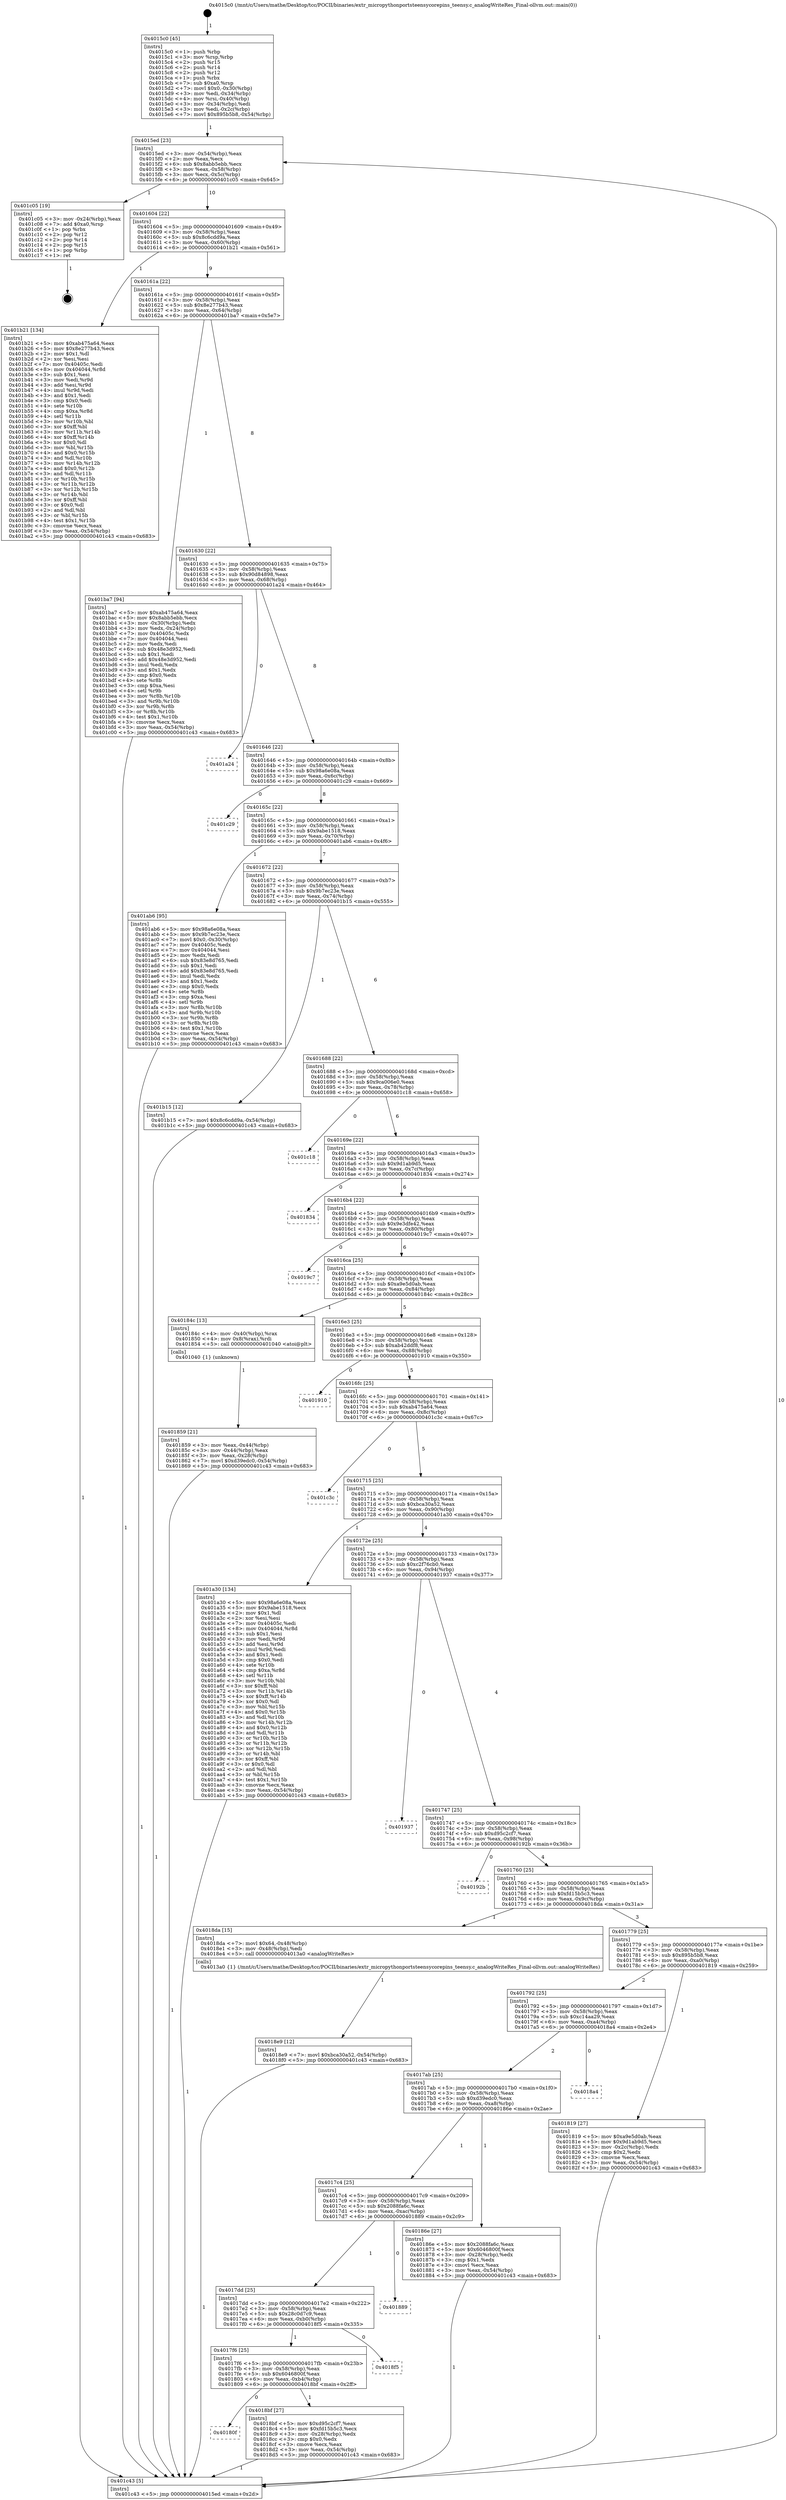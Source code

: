 digraph "0x4015c0" {
  label = "0x4015c0 (/mnt/c/Users/mathe/Desktop/tcc/POCII/binaries/extr_micropythonportsteensycorepins_teensy.c_analogWriteRes_Final-ollvm.out::main(0))"
  labelloc = "t"
  node[shape=record]

  Entry [label="",width=0.3,height=0.3,shape=circle,fillcolor=black,style=filled]
  "0x4015ed" [label="{
     0x4015ed [23]\l
     | [instrs]\l
     &nbsp;&nbsp;0x4015ed \<+3\>: mov -0x54(%rbp),%eax\l
     &nbsp;&nbsp;0x4015f0 \<+2\>: mov %eax,%ecx\l
     &nbsp;&nbsp;0x4015f2 \<+6\>: sub $0x8abb5ebb,%ecx\l
     &nbsp;&nbsp;0x4015f8 \<+3\>: mov %eax,-0x58(%rbp)\l
     &nbsp;&nbsp;0x4015fb \<+3\>: mov %ecx,-0x5c(%rbp)\l
     &nbsp;&nbsp;0x4015fe \<+6\>: je 0000000000401c05 \<main+0x645\>\l
  }"]
  "0x401c05" [label="{
     0x401c05 [19]\l
     | [instrs]\l
     &nbsp;&nbsp;0x401c05 \<+3\>: mov -0x24(%rbp),%eax\l
     &nbsp;&nbsp;0x401c08 \<+7\>: add $0xa0,%rsp\l
     &nbsp;&nbsp;0x401c0f \<+1\>: pop %rbx\l
     &nbsp;&nbsp;0x401c10 \<+2\>: pop %r12\l
     &nbsp;&nbsp;0x401c12 \<+2\>: pop %r14\l
     &nbsp;&nbsp;0x401c14 \<+2\>: pop %r15\l
     &nbsp;&nbsp;0x401c16 \<+1\>: pop %rbp\l
     &nbsp;&nbsp;0x401c17 \<+1\>: ret\l
  }"]
  "0x401604" [label="{
     0x401604 [22]\l
     | [instrs]\l
     &nbsp;&nbsp;0x401604 \<+5\>: jmp 0000000000401609 \<main+0x49\>\l
     &nbsp;&nbsp;0x401609 \<+3\>: mov -0x58(%rbp),%eax\l
     &nbsp;&nbsp;0x40160c \<+5\>: sub $0x8c6cdd9a,%eax\l
     &nbsp;&nbsp;0x401611 \<+3\>: mov %eax,-0x60(%rbp)\l
     &nbsp;&nbsp;0x401614 \<+6\>: je 0000000000401b21 \<main+0x561\>\l
  }"]
  Exit [label="",width=0.3,height=0.3,shape=circle,fillcolor=black,style=filled,peripheries=2]
  "0x401b21" [label="{
     0x401b21 [134]\l
     | [instrs]\l
     &nbsp;&nbsp;0x401b21 \<+5\>: mov $0xab475a64,%eax\l
     &nbsp;&nbsp;0x401b26 \<+5\>: mov $0x8e277b43,%ecx\l
     &nbsp;&nbsp;0x401b2b \<+2\>: mov $0x1,%dl\l
     &nbsp;&nbsp;0x401b2d \<+2\>: xor %esi,%esi\l
     &nbsp;&nbsp;0x401b2f \<+7\>: mov 0x40405c,%edi\l
     &nbsp;&nbsp;0x401b36 \<+8\>: mov 0x404044,%r8d\l
     &nbsp;&nbsp;0x401b3e \<+3\>: sub $0x1,%esi\l
     &nbsp;&nbsp;0x401b41 \<+3\>: mov %edi,%r9d\l
     &nbsp;&nbsp;0x401b44 \<+3\>: add %esi,%r9d\l
     &nbsp;&nbsp;0x401b47 \<+4\>: imul %r9d,%edi\l
     &nbsp;&nbsp;0x401b4b \<+3\>: and $0x1,%edi\l
     &nbsp;&nbsp;0x401b4e \<+3\>: cmp $0x0,%edi\l
     &nbsp;&nbsp;0x401b51 \<+4\>: sete %r10b\l
     &nbsp;&nbsp;0x401b55 \<+4\>: cmp $0xa,%r8d\l
     &nbsp;&nbsp;0x401b59 \<+4\>: setl %r11b\l
     &nbsp;&nbsp;0x401b5d \<+3\>: mov %r10b,%bl\l
     &nbsp;&nbsp;0x401b60 \<+3\>: xor $0xff,%bl\l
     &nbsp;&nbsp;0x401b63 \<+3\>: mov %r11b,%r14b\l
     &nbsp;&nbsp;0x401b66 \<+4\>: xor $0xff,%r14b\l
     &nbsp;&nbsp;0x401b6a \<+3\>: xor $0x0,%dl\l
     &nbsp;&nbsp;0x401b6d \<+3\>: mov %bl,%r15b\l
     &nbsp;&nbsp;0x401b70 \<+4\>: and $0x0,%r15b\l
     &nbsp;&nbsp;0x401b74 \<+3\>: and %dl,%r10b\l
     &nbsp;&nbsp;0x401b77 \<+3\>: mov %r14b,%r12b\l
     &nbsp;&nbsp;0x401b7a \<+4\>: and $0x0,%r12b\l
     &nbsp;&nbsp;0x401b7e \<+3\>: and %dl,%r11b\l
     &nbsp;&nbsp;0x401b81 \<+3\>: or %r10b,%r15b\l
     &nbsp;&nbsp;0x401b84 \<+3\>: or %r11b,%r12b\l
     &nbsp;&nbsp;0x401b87 \<+3\>: xor %r12b,%r15b\l
     &nbsp;&nbsp;0x401b8a \<+3\>: or %r14b,%bl\l
     &nbsp;&nbsp;0x401b8d \<+3\>: xor $0xff,%bl\l
     &nbsp;&nbsp;0x401b90 \<+3\>: or $0x0,%dl\l
     &nbsp;&nbsp;0x401b93 \<+2\>: and %dl,%bl\l
     &nbsp;&nbsp;0x401b95 \<+3\>: or %bl,%r15b\l
     &nbsp;&nbsp;0x401b98 \<+4\>: test $0x1,%r15b\l
     &nbsp;&nbsp;0x401b9c \<+3\>: cmovne %ecx,%eax\l
     &nbsp;&nbsp;0x401b9f \<+3\>: mov %eax,-0x54(%rbp)\l
     &nbsp;&nbsp;0x401ba2 \<+5\>: jmp 0000000000401c43 \<main+0x683\>\l
  }"]
  "0x40161a" [label="{
     0x40161a [22]\l
     | [instrs]\l
     &nbsp;&nbsp;0x40161a \<+5\>: jmp 000000000040161f \<main+0x5f\>\l
     &nbsp;&nbsp;0x40161f \<+3\>: mov -0x58(%rbp),%eax\l
     &nbsp;&nbsp;0x401622 \<+5\>: sub $0x8e277b43,%eax\l
     &nbsp;&nbsp;0x401627 \<+3\>: mov %eax,-0x64(%rbp)\l
     &nbsp;&nbsp;0x40162a \<+6\>: je 0000000000401ba7 \<main+0x5e7\>\l
  }"]
  "0x4018e9" [label="{
     0x4018e9 [12]\l
     | [instrs]\l
     &nbsp;&nbsp;0x4018e9 \<+7\>: movl $0xbca30a52,-0x54(%rbp)\l
     &nbsp;&nbsp;0x4018f0 \<+5\>: jmp 0000000000401c43 \<main+0x683\>\l
  }"]
  "0x401ba7" [label="{
     0x401ba7 [94]\l
     | [instrs]\l
     &nbsp;&nbsp;0x401ba7 \<+5\>: mov $0xab475a64,%eax\l
     &nbsp;&nbsp;0x401bac \<+5\>: mov $0x8abb5ebb,%ecx\l
     &nbsp;&nbsp;0x401bb1 \<+3\>: mov -0x30(%rbp),%edx\l
     &nbsp;&nbsp;0x401bb4 \<+3\>: mov %edx,-0x24(%rbp)\l
     &nbsp;&nbsp;0x401bb7 \<+7\>: mov 0x40405c,%edx\l
     &nbsp;&nbsp;0x401bbe \<+7\>: mov 0x404044,%esi\l
     &nbsp;&nbsp;0x401bc5 \<+2\>: mov %edx,%edi\l
     &nbsp;&nbsp;0x401bc7 \<+6\>: sub $0x48e3d952,%edi\l
     &nbsp;&nbsp;0x401bcd \<+3\>: sub $0x1,%edi\l
     &nbsp;&nbsp;0x401bd0 \<+6\>: add $0x48e3d952,%edi\l
     &nbsp;&nbsp;0x401bd6 \<+3\>: imul %edi,%edx\l
     &nbsp;&nbsp;0x401bd9 \<+3\>: and $0x1,%edx\l
     &nbsp;&nbsp;0x401bdc \<+3\>: cmp $0x0,%edx\l
     &nbsp;&nbsp;0x401bdf \<+4\>: sete %r8b\l
     &nbsp;&nbsp;0x401be3 \<+3\>: cmp $0xa,%esi\l
     &nbsp;&nbsp;0x401be6 \<+4\>: setl %r9b\l
     &nbsp;&nbsp;0x401bea \<+3\>: mov %r8b,%r10b\l
     &nbsp;&nbsp;0x401bed \<+3\>: and %r9b,%r10b\l
     &nbsp;&nbsp;0x401bf0 \<+3\>: xor %r9b,%r8b\l
     &nbsp;&nbsp;0x401bf3 \<+3\>: or %r8b,%r10b\l
     &nbsp;&nbsp;0x401bf6 \<+4\>: test $0x1,%r10b\l
     &nbsp;&nbsp;0x401bfa \<+3\>: cmovne %ecx,%eax\l
     &nbsp;&nbsp;0x401bfd \<+3\>: mov %eax,-0x54(%rbp)\l
     &nbsp;&nbsp;0x401c00 \<+5\>: jmp 0000000000401c43 \<main+0x683\>\l
  }"]
  "0x401630" [label="{
     0x401630 [22]\l
     | [instrs]\l
     &nbsp;&nbsp;0x401630 \<+5\>: jmp 0000000000401635 \<main+0x75\>\l
     &nbsp;&nbsp;0x401635 \<+3\>: mov -0x58(%rbp),%eax\l
     &nbsp;&nbsp;0x401638 \<+5\>: sub $0x90d84898,%eax\l
     &nbsp;&nbsp;0x40163d \<+3\>: mov %eax,-0x68(%rbp)\l
     &nbsp;&nbsp;0x401640 \<+6\>: je 0000000000401a24 \<main+0x464\>\l
  }"]
  "0x40180f" [label="{
     0x40180f\l
  }", style=dashed]
  "0x401a24" [label="{
     0x401a24\l
  }", style=dashed]
  "0x401646" [label="{
     0x401646 [22]\l
     | [instrs]\l
     &nbsp;&nbsp;0x401646 \<+5\>: jmp 000000000040164b \<main+0x8b\>\l
     &nbsp;&nbsp;0x40164b \<+3\>: mov -0x58(%rbp),%eax\l
     &nbsp;&nbsp;0x40164e \<+5\>: sub $0x98a6e08a,%eax\l
     &nbsp;&nbsp;0x401653 \<+3\>: mov %eax,-0x6c(%rbp)\l
     &nbsp;&nbsp;0x401656 \<+6\>: je 0000000000401c29 \<main+0x669\>\l
  }"]
  "0x4018bf" [label="{
     0x4018bf [27]\l
     | [instrs]\l
     &nbsp;&nbsp;0x4018bf \<+5\>: mov $0xd95c2cf7,%eax\l
     &nbsp;&nbsp;0x4018c4 \<+5\>: mov $0xfd15b5c3,%ecx\l
     &nbsp;&nbsp;0x4018c9 \<+3\>: mov -0x28(%rbp),%edx\l
     &nbsp;&nbsp;0x4018cc \<+3\>: cmp $0x0,%edx\l
     &nbsp;&nbsp;0x4018cf \<+3\>: cmove %ecx,%eax\l
     &nbsp;&nbsp;0x4018d2 \<+3\>: mov %eax,-0x54(%rbp)\l
     &nbsp;&nbsp;0x4018d5 \<+5\>: jmp 0000000000401c43 \<main+0x683\>\l
  }"]
  "0x401c29" [label="{
     0x401c29\l
  }", style=dashed]
  "0x40165c" [label="{
     0x40165c [22]\l
     | [instrs]\l
     &nbsp;&nbsp;0x40165c \<+5\>: jmp 0000000000401661 \<main+0xa1\>\l
     &nbsp;&nbsp;0x401661 \<+3\>: mov -0x58(%rbp),%eax\l
     &nbsp;&nbsp;0x401664 \<+5\>: sub $0x9abe1518,%eax\l
     &nbsp;&nbsp;0x401669 \<+3\>: mov %eax,-0x70(%rbp)\l
     &nbsp;&nbsp;0x40166c \<+6\>: je 0000000000401ab6 \<main+0x4f6\>\l
  }"]
  "0x4017f6" [label="{
     0x4017f6 [25]\l
     | [instrs]\l
     &nbsp;&nbsp;0x4017f6 \<+5\>: jmp 00000000004017fb \<main+0x23b\>\l
     &nbsp;&nbsp;0x4017fb \<+3\>: mov -0x58(%rbp),%eax\l
     &nbsp;&nbsp;0x4017fe \<+5\>: sub $0x6046800f,%eax\l
     &nbsp;&nbsp;0x401803 \<+6\>: mov %eax,-0xb4(%rbp)\l
     &nbsp;&nbsp;0x401809 \<+6\>: je 00000000004018bf \<main+0x2ff\>\l
  }"]
  "0x401ab6" [label="{
     0x401ab6 [95]\l
     | [instrs]\l
     &nbsp;&nbsp;0x401ab6 \<+5\>: mov $0x98a6e08a,%eax\l
     &nbsp;&nbsp;0x401abb \<+5\>: mov $0x9b7ec23e,%ecx\l
     &nbsp;&nbsp;0x401ac0 \<+7\>: movl $0x0,-0x30(%rbp)\l
     &nbsp;&nbsp;0x401ac7 \<+7\>: mov 0x40405c,%edx\l
     &nbsp;&nbsp;0x401ace \<+7\>: mov 0x404044,%esi\l
     &nbsp;&nbsp;0x401ad5 \<+2\>: mov %edx,%edi\l
     &nbsp;&nbsp;0x401ad7 \<+6\>: sub $0x83e8d765,%edi\l
     &nbsp;&nbsp;0x401add \<+3\>: sub $0x1,%edi\l
     &nbsp;&nbsp;0x401ae0 \<+6\>: add $0x83e8d765,%edi\l
     &nbsp;&nbsp;0x401ae6 \<+3\>: imul %edi,%edx\l
     &nbsp;&nbsp;0x401ae9 \<+3\>: and $0x1,%edx\l
     &nbsp;&nbsp;0x401aec \<+3\>: cmp $0x0,%edx\l
     &nbsp;&nbsp;0x401aef \<+4\>: sete %r8b\l
     &nbsp;&nbsp;0x401af3 \<+3\>: cmp $0xa,%esi\l
     &nbsp;&nbsp;0x401af6 \<+4\>: setl %r9b\l
     &nbsp;&nbsp;0x401afa \<+3\>: mov %r8b,%r10b\l
     &nbsp;&nbsp;0x401afd \<+3\>: and %r9b,%r10b\l
     &nbsp;&nbsp;0x401b00 \<+3\>: xor %r9b,%r8b\l
     &nbsp;&nbsp;0x401b03 \<+3\>: or %r8b,%r10b\l
     &nbsp;&nbsp;0x401b06 \<+4\>: test $0x1,%r10b\l
     &nbsp;&nbsp;0x401b0a \<+3\>: cmovne %ecx,%eax\l
     &nbsp;&nbsp;0x401b0d \<+3\>: mov %eax,-0x54(%rbp)\l
     &nbsp;&nbsp;0x401b10 \<+5\>: jmp 0000000000401c43 \<main+0x683\>\l
  }"]
  "0x401672" [label="{
     0x401672 [22]\l
     | [instrs]\l
     &nbsp;&nbsp;0x401672 \<+5\>: jmp 0000000000401677 \<main+0xb7\>\l
     &nbsp;&nbsp;0x401677 \<+3\>: mov -0x58(%rbp),%eax\l
     &nbsp;&nbsp;0x40167a \<+5\>: sub $0x9b7ec23e,%eax\l
     &nbsp;&nbsp;0x40167f \<+3\>: mov %eax,-0x74(%rbp)\l
     &nbsp;&nbsp;0x401682 \<+6\>: je 0000000000401b15 \<main+0x555\>\l
  }"]
  "0x4018f5" [label="{
     0x4018f5\l
  }", style=dashed]
  "0x401b15" [label="{
     0x401b15 [12]\l
     | [instrs]\l
     &nbsp;&nbsp;0x401b15 \<+7\>: movl $0x8c6cdd9a,-0x54(%rbp)\l
     &nbsp;&nbsp;0x401b1c \<+5\>: jmp 0000000000401c43 \<main+0x683\>\l
  }"]
  "0x401688" [label="{
     0x401688 [22]\l
     | [instrs]\l
     &nbsp;&nbsp;0x401688 \<+5\>: jmp 000000000040168d \<main+0xcd\>\l
     &nbsp;&nbsp;0x40168d \<+3\>: mov -0x58(%rbp),%eax\l
     &nbsp;&nbsp;0x401690 \<+5\>: sub $0x9ca006e0,%eax\l
     &nbsp;&nbsp;0x401695 \<+3\>: mov %eax,-0x78(%rbp)\l
     &nbsp;&nbsp;0x401698 \<+6\>: je 0000000000401c18 \<main+0x658\>\l
  }"]
  "0x4017dd" [label="{
     0x4017dd [25]\l
     | [instrs]\l
     &nbsp;&nbsp;0x4017dd \<+5\>: jmp 00000000004017e2 \<main+0x222\>\l
     &nbsp;&nbsp;0x4017e2 \<+3\>: mov -0x58(%rbp),%eax\l
     &nbsp;&nbsp;0x4017e5 \<+5\>: sub $0x28c0d7c9,%eax\l
     &nbsp;&nbsp;0x4017ea \<+6\>: mov %eax,-0xb0(%rbp)\l
     &nbsp;&nbsp;0x4017f0 \<+6\>: je 00000000004018f5 \<main+0x335\>\l
  }"]
  "0x401c18" [label="{
     0x401c18\l
  }", style=dashed]
  "0x40169e" [label="{
     0x40169e [22]\l
     | [instrs]\l
     &nbsp;&nbsp;0x40169e \<+5\>: jmp 00000000004016a3 \<main+0xe3\>\l
     &nbsp;&nbsp;0x4016a3 \<+3\>: mov -0x58(%rbp),%eax\l
     &nbsp;&nbsp;0x4016a6 \<+5\>: sub $0x9d1ab9d5,%eax\l
     &nbsp;&nbsp;0x4016ab \<+3\>: mov %eax,-0x7c(%rbp)\l
     &nbsp;&nbsp;0x4016ae \<+6\>: je 0000000000401834 \<main+0x274\>\l
  }"]
  "0x401889" [label="{
     0x401889\l
  }", style=dashed]
  "0x401834" [label="{
     0x401834\l
  }", style=dashed]
  "0x4016b4" [label="{
     0x4016b4 [22]\l
     | [instrs]\l
     &nbsp;&nbsp;0x4016b4 \<+5\>: jmp 00000000004016b9 \<main+0xf9\>\l
     &nbsp;&nbsp;0x4016b9 \<+3\>: mov -0x58(%rbp),%eax\l
     &nbsp;&nbsp;0x4016bc \<+5\>: sub $0x9e3dfe42,%eax\l
     &nbsp;&nbsp;0x4016c1 \<+3\>: mov %eax,-0x80(%rbp)\l
     &nbsp;&nbsp;0x4016c4 \<+6\>: je 00000000004019c7 \<main+0x407\>\l
  }"]
  "0x4017c4" [label="{
     0x4017c4 [25]\l
     | [instrs]\l
     &nbsp;&nbsp;0x4017c4 \<+5\>: jmp 00000000004017c9 \<main+0x209\>\l
     &nbsp;&nbsp;0x4017c9 \<+3\>: mov -0x58(%rbp),%eax\l
     &nbsp;&nbsp;0x4017cc \<+5\>: sub $0x2088fa6c,%eax\l
     &nbsp;&nbsp;0x4017d1 \<+6\>: mov %eax,-0xac(%rbp)\l
     &nbsp;&nbsp;0x4017d7 \<+6\>: je 0000000000401889 \<main+0x2c9\>\l
  }"]
  "0x4019c7" [label="{
     0x4019c7\l
  }", style=dashed]
  "0x4016ca" [label="{
     0x4016ca [25]\l
     | [instrs]\l
     &nbsp;&nbsp;0x4016ca \<+5\>: jmp 00000000004016cf \<main+0x10f\>\l
     &nbsp;&nbsp;0x4016cf \<+3\>: mov -0x58(%rbp),%eax\l
     &nbsp;&nbsp;0x4016d2 \<+5\>: sub $0xa9e5d0ab,%eax\l
     &nbsp;&nbsp;0x4016d7 \<+6\>: mov %eax,-0x84(%rbp)\l
     &nbsp;&nbsp;0x4016dd \<+6\>: je 000000000040184c \<main+0x28c\>\l
  }"]
  "0x40186e" [label="{
     0x40186e [27]\l
     | [instrs]\l
     &nbsp;&nbsp;0x40186e \<+5\>: mov $0x2088fa6c,%eax\l
     &nbsp;&nbsp;0x401873 \<+5\>: mov $0x6046800f,%ecx\l
     &nbsp;&nbsp;0x401878 \<+3\>: mov -0x28(%rbp),%edx\l
     &nbsp;&nbsp;0x40187b \<+3\>: cmp $0x1,%edx\l
     &nbsp;&nbsp;0x40187e \<+3\>: cmovl %ecx,%eax\l
     &nbsp;&nbsp;0x401881 \<+3\>: mov %eax,-0x54(%rbp)\l
     &nbsp;&nbsp;0x401884 \<+5\>: jmp 0000000000401c43 \<main+0x683\>\l
  }"]
  "0x40184c" [label="{
     0x40184c [13]\l
     | [instrs]\l
     &nbsp;&nbsp;0x40184c \<+4\>: mov -0x40(%rbp),%rax\l
     &nbsp;&nbsp;0x401850 \<+4\>: mov 0x8(%rax),%rdi\l
     &nbsp;&nbsp;0x401854 \<+5\>: call 0000000000401040 \<atoi@plt\>\l
     | [calls]\l
     &nbsp;&nbsp;0x401040 \{1\} (unknown)\l
  }"]
  "0x4016e3" [label="{
     0x4016e3 [25]\l
     | [instrs]\l
     &nbsp;&nbsp;0x4016e3 \<+5\>: jmp 00000000004016e8 \<main+0x128\>\l
     &nbsp;&nbsp;0x4016e8 \<+3\>: mov -0x58(%rbp),%eax\l
     &nbsp;&nbsp;0x4016eb \<+5\>: sub $0xab42ddf8,%eax\l
     &nbsp;&nbsp;0x4016f0 \<+6\>: mov %eax,-0x88(%rbp)\l
     &nbsp;&nbsp;0x4016f6 \<+6\>: je 0000000000401910 \<main+0x350\>\l
  }"]
  "0x4017ab" [label="{
     0x4017ab [25]\l
     | [instrs]\l
     &nbsp;&nbsp;0x4017ab \<+5\>: jmp 00000000004017b0 \<main+0x1f0\>\l
     &nbsp;&nbsp;0x4017b0 \<+3\>: mov -0x58(%rbp),%eax\l
     &nbsp;&nbsp;0x4017b3 \<+5\>: sub $0xd39edc0,%eax\l
     &nbsp;&nbsp;0x4017b8 \<+6\>: mov %eax,-0xa8(%rbp)\l
     &nbsp;&nbsp;0x4017be \<+6\>: je 000000000040186e \<main+0x2ae\>\l
  }"]
  "0x401910" [label="{
     0x401910\l
  }", style=dashed]
  "0x4016fc" [label="{
     0x4016fc [25]\l
     | [instrs]\l
     &nbsp;&nbsp;0x4016fc \<+5\>: jmp 0000000000401701 \<main+0x141\>\l
     &nbsp;&nbsp;0x401701 \<+3\>: mov -0x58(%rbp),%eax\l
     &nbsp;&nbsp;0x401704 \<+5\>: sub $0xab475a64,%eax\l
     &nbsp;&nbsp;0x401709 \<+6\>: mov %eax,-0x8c(%rbp)\l
     &nbsp;&nbsp;0x40170f \<+6\>: je 0000000000401c3c \<main+0x67c\>\l
  }"]
  "0x4018a4" [label="{
     0x4018a4\l
  }", style=dashed]
  "0x401c3c" [label="{
     0x401c3c\l
  }", style=dashed]
  "0x401715" [label="{
     0x401715 [25]\l
     | [instrs]\l
     &nbsp;&nbsp;0x401715 \<+5\>: jmp 000000000040171a \<main+0x15a\>\l
     &nbsp;&nbsp;0x40171a \<+3\>: mov -0x58(%rbp),%eax\l
     &nbsp;&nbsp;0x40171d \<+5\>: sub $0xbca30a52,%eax\l
     &nbsp;&nbsp;0x401722 \<+6\>: mov %eax,-0x90(%rbp)\l
     &nbsp;&nbsp;0x401728 \<+6\>: je 0000000000401a30 \<main+0x470\>\l
  }"]
  "0x401859" [label="{
     0x401859 [21]\l
     | [instrs]\l
     &nbsp;&nbsp;0x401859 \<+3\>: mov %eax,-0x44(%rbp)\l
     &nbsp;&nbsp;0x40185c \<+3\>: mov -0x44(%rbp),%eax\l
     &nbsp;&nbsp;0x40185f \<+3\>: mov %eax,-0x28(%rbp)\l
     &nbsp;&nbsp;0x401862 \<+7\>: movl $0xd39edc0,-0x54(%rbp)\l
     &nbsp;&nbsp;0x401869 \<+5\>: jmp 0000000000401c43 \<main+0x683\>\l
  }"]
  "0x401a30" [label="{
     0x401a30 [134]\l
     | [instrs]\l
     &nbsp;&nbsp;0x401a30 \<+5\>: mov $0x98a6e08a,%eax\l
     &nbsp;&nbsp;0x401a35 \<+5\>: mov $0x9abe1518,%ecx\l
     &nbsp;&nbsp;0x401a3a \<+2\>: mov $0x1,%dl\l
     &nbsp;&nbsp;0x401a3c \<+2\>: xor %esi,%esi\l
     &nbsp;&nbsp;0x401a3e \<+7\>: mov 0x40405c,%edi\l
     &nbsp;&nbsp;0x401a45 \<+8\>: mov 0x404044,%r8d\l
     &nbsp;&nbsp;0x401a4d \<+3\>: sub $0x1,%esi\l
     &nbsp;&nbsp;0x401a50 \<+3\>: mov %edi,%r9d\l
     &nbsp;&nbsp;0x401a53 \<+3\>: add %esi,%r9d\l
     &nbsp;&nbsp;0x401a56 \<+4\>: imul %r9d,%edi\l
     &nbsp;&nbsp;0x401a5a \<+3\>: and $0x1,%edi\l
     &nbsp;&nbsp;0x401a5d \<+3\>: cmp $0x0,%edi\l
     &nbsp;&nbsp;0x401a60 \<+4\>: sete %r10b\l
     &nbsp;&nbsp;0x401a64 \<+4\>: cmp $0xa,%r8d\l
     &nbsp;&nbsp;0x401a68 \<+4\>: setl %r11b\l
     &nbsp;&nbsp;0x401a6c \<+3\>: mov %r10b,%bl\l
     &nbsp;&nbsp;0x401a6f \<+3\>: xor $0xff,%bl\l
     &nbsp;&nbsp;0x401a72 \<+3\>: mov %r11b,%r14b\l
     &nbsp;&nbsp;0x401a75 \<+4\>: xor $0xff,%r14b\l
     &nbsp;&nbsp;0x401a79 \<+3\>: xor $0x0,%dl\l
     &nbsp;&nbsp;0x401a7c \<+3\>: mov %bl,%r15b\l
     &nbsp;&nbsp;0x401a7f \<+4\>: and $0x0,%r15b\l
     &nbsp;&nbsp;0x401a83 \<+3\>: and %dl,%r10b\l
     &nbsp;&nbsp;0x401a86 \<+3\>: mov %r14b,%r12b\l
     &nbsp;&nbsp;0x401a89 \<+4\>: and $0x0,%r12b\l
     &nbsp;&nbsp;0x401a8d \<+3\>: and %dl,%r11b\l
     &nbsp;&nbsp;0x401a90 \<+3\>: or %r10b,%r15b\l
     &nbsp;&nbsp;0x401a93 \<+3\>: or %r11b,%r12b\l
     &nbsp;&nbsp;0x401a96 \<+3\>: xor %r12b,%r15b\l
     &nbsp;&nbsp;0x401a99 \<+3\>: or %r14b,%bl\l
     &nbsp;&nbsp;0x401a9c \<+3\>: xor $0xff,%bl\l
     &nbsp;&nbsp;0x401a9f \<+3\>: or $0x0,%dl\l
     &nbsp;&nbsp;0x401aa2 \<+2\>: and %dl,%bl\l
     &nbsp;&nbsp;0x401aa4 \<+3\>: or %bl,%r15b\l
     &nbsp;&nbsp;0x401aa7 \<+4\>: test $0x1,%r15b\l
     &nbsp;&nbsp;0x401aab \<+3\>: cmovne %ecx,%eax\l
     &nbsp;&nbsp;0x401aae \<+3\>: mov %eax,-0x54(%rbp)\l
     &nbsp;&nbsp;0x401ab1 \<+5\>: jmp 0000000000401c43 \<main+0x683\>\l
  }"]
  "0x40172e" [label="{
     0x40172e [25]\l
     | [instrs]\l
     &nbsp;&nbsp;0x40172e \<+5\>: jmp 0000000000401733 \<main+0x173\>\l
     &nbsp;&nbsp;0x401733 \<+3\>: mov -0x58(%rbp),%eax\l
     &nbsp;&nbsp;0x401736 \<+5\>: sub $0xc2f76cb0,%eax\l
     &nbsp;&nbsp;0x40173b \<+6\>: mov %eax,-0x94(%rbp)\l
     &nbsp;&nbsp;0x401741 \<+6\>: je 0000000000401937 \<main+0x377\>\l
  }"]
  "0x4015c0" [label="{
     0x4015c0 [45]\l
     | [instrs]\l
     &nbsp;&nbsp;0x4015c0 \<+1\>: push %rbp\l
     &nbsp;&nbsp;0x4015c1 \<+3\>: mov %rsp,%rbp\l
     &nbsp;&nbsp;0x4015c4 \<+2\>: push %r15\l
     &nbsp;&nbsp;0x4015c6 \<+2\>: push %r14\l
     &nbsp;&nbsp;0x4015c8 \<+2\>: push %r12\l
     &nbsp;&nbsp;0x4015ca \<+1\>: push %rbx\l
     &nbsp;&nbsp;0x4015cb \<+7\>: sub $0xa0,%rsp\l
     &nbsp;&nbsp;0x4015d2 \<+7\>: movl $0x0,-0x30(%rbp)\l
     &nbsp;&nbsp;0x4015d9 \<+3\>: mov %edi,-0x34(%rbp)\l
     &nbsp;&nbsp;0x4015dc \<+4\>: mov %rsi,-0x40(%rbp)\l
     &nbsp;&nbsp;0x4015e0 \<+3\>: mov -0x34(%rbp),%edi\l
     &nbsp;&nbsp;0x4015e3 \<+3\>: mov %edi,-0x2c(%rbp)\l
     &nbsp;&nbsp;0x4015e6 \<+7\>: movl $0x895b5b8,-0x54(%rbp)\l
  }"]
  "0x401937" [label="{
     0x401937\l
  }", style=dashed]
  "0x401747" [label="{
     0x401747 [25]\l
     | [instrs]\l
     &nbsp;&nbsp;0x401747 \<+5\>: jmp 000000000040174c \<main+0x18c\>\l
     &nbsp;&nbsp;0x40174c \<+3\>: mov -0x58(%rbp),%eax\l
     &nbsp;&nbsp;0x40174f \<+5\>: sub $0xd95c2cf7,%eax\l
     &nbsp;&nbsp;0x401754 \<+6\>: mov %eax,-0x98(%rbp)\l
     &nbsp;&nbsp;0x40175a \<+6\>: je 000000000040192b \<main+0x36b\>\l
  }"]
  "0x401c43" [label="{
     0x401c43 [5]\l
     | [instrs]\l
     &nbsp;&nbsp;0x401c43 \<+5\>: jmp 00000000004015ed \<main+0x2d\>\l
  }"]
  "0x40192b" [label="{
     0x40192b\l
  }", style=dashed]
  "0x401760" [label="{
     0x401760 [25]\l
     | [instrs]\l
     &nbsp;&nbsp;0x401760 \<+5\>: jmp 0000000000401765 \<main+0x1a5\>\l
     &nbsp;&nbsp;0x401765 \<+3\>: mov -0x58(%rbp),%eax\l
     &nbsp;&nbsp;0x401768 \<+5\>: sub $0xfd15b5c3,%eax\l
     &nbsp;&nbsp;0x40176d \<+6\>: mov %eax,-0x9c(%rbp)\l
     &nbsp;&nbsp;0x401773 \<+6\>: je 00000000004018da \<main+0x31a\>\l
  }"]
  "0x401792" [label="{
     0x401792 [25]\l
     | [instrs]\l
     &nbsp;&nbsp;0x401792 \<+5\>: jmp 0000000000401797 \<main+0x1d7\>\l
     &nbsp;&nbsp;0x401797 \<+3\>: mov -0x58(%rbp),%eax\l
     &nbsp;&nbsp;0x40179a \<+5\>: sub $0xc14aa29,%eax\l
     &nbsp;&nbsp;0x40179f \<+6\>: mov %eax,-0xa4(%rbp)\l
     &nbsp;&nbsp;0x4017a5 \<+6\>: je 00000000004018a4 \<main+0x2e4\>\l
  }"]
  "0x4018da" [label="{
     0x4018da [15]\l
     | [instrs]\l
     &nbsp;&nbsp;0x4018da \<+7\>: movl $0x64,-0x48(%rbp)\l
     &nbsp;&nbsp;0x4018e1 \<+3\>: mov -0x48(%rbp),%edi\l
     &nbsp;&nbsp;0x4018e4 \<+5\>: call 00000000004013a0 \<analogWriteRes\>\l
     | [calls]\l
     &nbsp;&nbsp;0x4013a0 \{1\} (/mnt/c/Users/mathe/Desktop/tcc/POCII/binaries/extr_micropythonportsteensycorepins_teensy.c_analogWriteRes_Final-ollvm.out::analogWriteRes)\l
  }"]
  "0x401779" [label="{
     0x401779 [25]\l
     | [instrs]\l
     &nbsp;&nbsp;0x401779 \<+5\>: jmp 000000000040177e \<main+0x1be\>\l
     &nbsp;&nbsp;0x40177e \<+3\>: mov -0x58(%rbp),%eax\l
     &nbsp;&nbsp;0x401781 \<+5\>: sub $0x895b5b8,%eax\l
     &nbsp;&nbsp;0x401786 \<+6\>: mov %eax,-0xa0(%rbp)\l
     &nbsp;&nbsp;0x40178c \<+6\>: je 0000000000401819 \<main+0x259\>\l
  }"]
  "0x401819" [label="{
     0x401819 [27]\l
     | [instrs]\l
     &nbsp;&nbsp;0x401819 \<+5\>: mov $0xa9e5d0ab,%eax\l
     &nbsp;&nbsp;0x40181e \<+5\>: mov $0x9d1ab9d5,%ecx\l
     &nbsp;&nbsp;0x401823 \<+3\>: mov -0x2c(%rbp),%edx\l
     &nbsp;&nbsp;0x401826 \<+3\>: cmp $0x2,%edx\l
     &nbsp;&nbsp;0x401829 \<+3\>: cmovne %ecx,%eax\l
     &nbsp;&nbsp;0x40182c \<+3\>: mov %eax,-0x54(%rbp)\l
     &nbsp;&nbsp;0x40182f \<+5\>: jmp 0000000000401c43 \<main+0x683\>\l
  }"]
  Entry -> "0x4015c0" [label=" 1"]
  "0x4015ed" -> "0x401c05" [label=" 1"]
  "0x4015ed" -> "0x401604" [label=" 10"]
  "0x401c05" -> Exit [label=" 1"]
  "0x401604" -> "0x401b21" [label=" 1"]
  "0x401604" -> "0x40161a" [label=" 9"]
  "0x401ba7" -> "0x401c43" [label=" 1"]
  "0x40161a" -> "0x401ba7" [label=" 1"]
  "0x40161a" -> "0x401630" [label=" 8"]
  "0x401b21" -> "0x401c43" [label=" 1"]
  "0x401630" -> "0x401a24" [label=" 0"]
  "0x401630" -> "0x401646" [label=" 8"]
  "0x401b15" -> "0x401c43" [label=" 1"]
  "0x401646" -> "0x401c29" [label=" 0"]
  "0x401646" -> "0x40165c" [label=" 8"]
  "0x401ab6" -> "0x401c43" [label=" 1"]
  "0x40165c" -> "0x401ab6" [label=" 1"]
  "0x40165c" -> "0x401672" [label=" 7"]
  "0x4018e9" -> "0x401c43" [label=" 1"]
  "0x401672" -> "0x401b15" [label=" 1"]
  "0x401672" -> "0x401688" [label=" 6"]
  "0x4018da" -> "0x4018e9" [label=" 1"]
  "0x401688" -> "0x401c18" [label=" 0"]
  "0x401688" -> "0x40169e" [label=" 6"]
  "0x4017f6" -> "0x40180f" [label=" 0"]
  "0x40169e" -> "0x401834" [label=" 0"]
  "0x40169e" -> "0x4016b4" [label=" 6"]
  "0x4017f6" -> "0x4018bf" [label=" 1"]
  "0x4016b4" -> "0x4019c7" [label=" 0"]
  "0x4016b4" -> "0x4016ca" [label=" 6"]
  "0x4017dd" -> "0x4017f6" [label=" 1"]
  "0x4016ca" -> "0x40184c" [label=" 1"]
  "0x4016ca" -> "0x4016e3" [label=" 5"]
  "0x4017dd" -> "0x4018f5" [label=" 0"]
  "0x4016e3" -> "0x401910" [label=" 0"]
  "0x4016e3" -> "0x4016fc" [label=" 5"]
  "0x4017c4" -> "0x4017dd" [label=" 1"]
  "0x4016fc" -> "0x401c3c" [label=" 0"]
  "0x4016fc" -> "0x401715" [label=" 5"]
  "0x4017c4" -> "0x401889" [label=" 0"]
  "0x401715" -> "0x401a30" [label=" 1"]
  "0x401715" -> "0x40172e" [label=" 4"]
  "0x40186e" -> "0x401c43" [label=" 1"]
  "0x40172e" -> "0x401937" [label=" 0"]
  "0x40172e" -> "0x401747" [label=" 4"]
  "0x4017ab" -> "0x4017c4" [label=" 1"]
  "0x401747" -> "0x40192b" [label=" 0"]
  "0x401747" -> "0x401760" [label=" 4"]
  "0x4017ab" -> "0x40186e" [label=" 1"]
  "0x401760" -> "0x4018da" [label=" 1"]
  "0x401760" -> "0x401779" [label=" 3"]
  "0x4018bf" -> "0x401c43" [label=" 1"]
  "0x401779" -> "0x401819" [label=" 1"]
  "0x401779" -> "0x401792" [label=" 2"]
  "0x401819" -> "0x401c43" [label=" 1"]
  "0x4015c0" -> "0x4015ed" [label=" 1"]
  "0x401c43" -> "0x4015ed" [label=" 10"]
  "0x40184c" -> "0x401859" [label=" 1"]
  "0x401859" -> "0x401c43" [label=" 1"]
  "0x401a30" -> "0x401c43" [label=" 1"]
  "0x401792" -> "0x4018a4" [label=" 0"]
  "0x401792" -> "0x4017ab" [label=" 2"]
}
